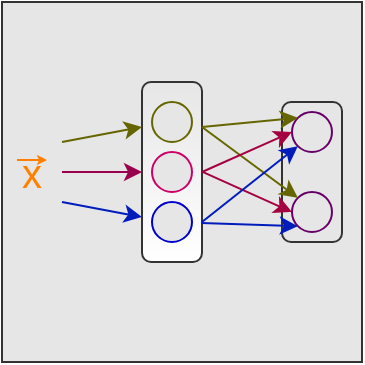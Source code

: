 <mxfile>
    <diagram id="TYUvzzvcd_C4oI1CKg6v" name="Page-3">
        <mxGraphModel dx="328" dy="163" grid="1" gridSize="10" guides="1" tooltips="1" connect="1" arrows="1" fold="1" page="1" pageScale="1" pageWidth="850" pageHeight="1100" math="0" shadow="0">
            <root>
                <mxCell id="4SqjLOZTPWpwS58K-sQQ-0"/>
                <mxCell id="4SqjLOZTPWpwS58K-sQQ-1" parent="4SqjLOZTPWpwS58K-sQQ-0"/>
                <mxCell id="ER6WUz3GG8Umfju1qKSZ-1" value="" style="whiteSpace=wrap;html=1;aspect=fixed;fontSize=20;fontColor=#FF8000;strokeColor=#333333;fillColor=#E6E6E6;gradientColor=none;" vertex="1" parent="4SqjLOZTPWpwS58K-sQQ-1">
                    <mxGeometry y="90" width="180" height="180" as="geometry"/>
                </mxCell>
                <mxCell id="ER6WUz3GG8Umfju1qKSZ-2" value="&lt;font color=&quot;#ff8000&quot;&gt;x&lt;/font&gt;" style="text;html=1;strokeColor=none;fillColor=none;align=center;verticalAlign=middle;whiteSpace=wrap;rounded=0;fontSize=20;" vertex="1" parent="4SqjLOZTPWpwS58K-sQQ-1">
                    <mxGeometry y="160" width="30" height="30" as="geometry"/>
                </mxCell>
                <mxCell id="ER6WUz3GG8Umfju1qKSZ-3" value="" style="endArrow=classic;html=1;fontSize=20;exitX=0.25;exitY=0;exitDx=0;exitDy=0;entryX=0.75;entryY=0;entryDx=0;entryDy=0;strokeColor=#FF8000;strokeWidth=1;startSize=6;jumpSize=6;endSize=2;" edge="1" parent="4SqjLOZTPWpwS58K-sQQ-1">
                    <mxGeometry width="50" height="50" relative="1" as="geometry">
                        <mxPoint x="7.5" y="169" as="sourcePoint"/>
                        <mxPoint x="22.5" y="169" as="targetPoint"/>
                    </mxGeometry>
                </mxCell>
                <mxCell id="ER6WUz3GG8Umfju1qKSZ-4" value="" style="endArrow=classic;html=1;fontSize=20;exitX=1;exitY=0.5;exitDx=0;exitDy=0;entryX=0;entryY=0.5;entryDx=0;entryDy=0;strokeColor=#99004D;" edge="1" parent="4SqjLOZTPWpwS58K-sQQ-1" source="ER6WUz3GG8Umfju1qKSZ-2" target="ER6WUz3GG8Umfju1qKSZ-5">
                    <mxGeometry width="50" height="50" relative="1" as="geometry">
                        <mxPoint x="110" y="210" as="sourcePoint"/>
                        <mxPoint x="60" y="175" as="targetPoint"/>
                    </mxGeometry>
                </mxCell>
                <mxCell id="ER6WUz3GG8Umfju1qKSZ-5" value="" style="rounded=1;whiteSpace=wrap;html=1;fontSize=20;strokeColor=#333333;fillColor=#E6E6E6;gradientColor=#ffffff;" vertex="1" parent="4SqjLOZTPWpwS58K-sQQ-1">
                    <mxGeometry x="70" y="130" width="30" height="90" as="geometry"/>
                </mxCell>
                <mxCell id="ER6WUz3GG8Umfju1qKSZ-6" value="" style="ellipse;whiteSpace=wrap;html=1;aspect=fixed;fontSize=20;strokeColor=#666600;fillColor=#E6E6E6;" vertex="1" parent="4SqjLOZTPWpwS58K-sQQ-1">
                    <mxGeometry x="75" y="140" width="20" height="20" as="geometry"/>
                </mxCell>
                <mxCell id="ER6WUz3GG8Umfju1qKSZ-7" value="" style="ellipse;whiteSpace=wrap;html=1;aspect=fixed;fontSize=20;strokeColor=#CC0066;fillColor=#E6E6E6;" vertex="1" parent="4SqjLOZTPWpwS58K-sQQ-1">
                    <mxGeometry x="75" y="165" width="20" height="20" as="geometry"/>
                </mxCell>
                <mxCell id="ER6WUz3GG8Umfju1qKSZ-8" value="" style="ellipse;whiteSpace=wrap;html=1;aspect=fixed;fontSize=20;strokeColor=#0000CC;fillColor=#E6E6E6;" vertex="1" parent="4SqjLOZTPWpwS58K-sQQ-1">
                    <mxGeometry x="75" y="190" width="20" height="20" as="geometry"/>
                </mxCell>
                <mxCell id="ER6WUz3GG8Umfju1qKSZ-9" value="" style="rounded=1;whiteSpace=wrap;html=1;fontSize=20;strokeColor=#333333;fillColor=#E6E6E6;" vertex="1" parent="4SqjLOZTPWpwS58K-sQQ-1">
                    <mxGeometry x="140" y="140" width="30" height="70" as="geometry"/>
                </mxCell>
                <mxCell id="ER6WUz3GG8Umfju1qKSZ-10" value="" style="ellipse;whiteSpace=wrap;html=1;aspect=fixed;fontSize=20;strokeColor=#660066;fillColor=#E6E6E6;" vertex="1" parent="4SqjLOZTPWpwS58K-sQQ-1">
                    <mxGeometry x="145" y="185" width="20" height="20" as="geometry"/>
                </mxCell>
                <mxCell id="ER6WUz3GG8Umfju1qKSZ-11" value="" style="endArrow=classic;html=1;fontSize=20;exitX=1;exitY=0.5;exitDx=0;exitDy=0;entryX=0;entryY=0.5;entryDx=0;entryDy=0;strokeColor=#A50040;fillColor=#d80073;" edge="1" parent="4SqjLOZTPWpwS58K-sQQ-1" target="ER6WUz3GG8Umfju1qKSZ-10">
                    <mxGeometry width="50" height="50" relative="1" as="geometry">
                        <mxPoint x="100" y="174.83" as="sourcePoint"/>
                        <mxPoint x="140" y="174.83" as="targetPoint"/>
                    </mxGeometry>
                </mxCell>
                <mxCell id="ER6WUz3GG8Umfju1qKSZ-12" value="" style="endArrow=classic;html=1;exitX=1;exitY=0;exitDx=0;exitDy=0;entryX=0;entryY=0.25;entryDx=0;entryDy=0;strokeColor=#666600;" edge="1" parent="4SqjLOZTPWpwS58K-sQQ-1" source="ER6WUz3GG8Umfju1qKSZ-2" target="ER6WUz3GG8Umfju1qKSZ-5">
                    <mxGeometry width="50" height="50" relative="1" as="geometry">
                        <mxPoint x="130" y="200" as="sourcePoint"/>
                        <mxPoint x="180" y="150" as="targetPoint"/>
                    </mxGeometry>
                </mxCell>
                <mxCell id="ER6WUz3GG8Umfju1qKSZ-14" value="" style="endArrow=classic;html=1;strokeColor=#001DBC;exitX=1;exitY=1;exitDx=0;exitDy=0;entryX=0;entryY=0.75;entryDx=0;entryDy=0;fillColor=#0050ef;" edge="1" parent="4SqjLOZTPWpwS58K-sQQ-1" source="ER6WUz3GG8Umfju1qKSZ-2" target="ER6WUz3GG8Umfju1qKSZ-5">
                    <mxGeometry width="50" height="50" relative="1" as="geometry">
                        <mxPoint x="130" y="200" as="sourcePoint"/>
                        <mxPoint x="180" y="150" as="targetPoint"/>
                    </mxGeometry>
                </mxCell>
                <mxCell id="ER6WUz3GG8Umfju1qKSZ-15" value="" style="endArrow=classic;html=1;strokeColor=#001DBC;exitX=0.989;exitY=0.784;exitDx=0;exitDy=0;exitPerimeter=0;fillColor=#0050ef;entryX=0;entryY=1;entryDx=0;entryDy=0;" edge="1" parent="4SqjLOZTPWpwS58K-sQQ-1" source="ER6WUz3GG8Umfju1qKSZ-5" target="ER6WUz3GG8Umfju1qKSZ-10">
                    <mxGeometry width="50" height="50" relative="1" as="geometry">
                        <mxPoint x="130" y="200" as="sourcePoint"/>
                        <mxPoint x="180" y="150" as="targetPoint"/>
                    </mxGeometry>
                </mxCell>
                <mxCell id="ER6WUz3GG8Umfju1qKSZ-16" value="" style="endArrow=classic;html=1;strokeColor=#666600;exitX=1;exitY=0.25;exitDx=0;exitDy=0;entryX=0;entryY=0;entryDx=0;entryDy=0;fillColor=#60a917;" edge="1" parent="4SqjLOZTPWpwS58K-sQQ-1" source="ER6WUz3GG8Umfju1qKSZ-5" target="ER6WUz3GG8Umfju1qKSZ-10">
                    <mxGeometry width="50" height="50" relative="1" as="geometry">
                        <mxPoint x="130" y="200" as="sourcePoint"/>
                        <mxPoint x="180" y="150" as="targetPoint"/>
                    </mxGeometry>
                </mxCell>
                <mxCell id="ER6WUz3GG8Umfju1qKSZ-18" value="" style="ellipse;whiteSpace=wrap;html=1;aspect=fixed;fontSize=20;strokeColor=#660066;fillColor=#E6E6E6;" vertex="1" parent="4SqjLOZTPWpwS58K-sQQ-1">
                    <mxGeometry x="145" y="145" width="20" height="20" as="geometry"/>
                </mxCell>
                <mxCell id="ER6WUz3GG8Umfju1qKSZ-19" value="" style="endArrow=classic;html=1;strokeColor=#666600;exitX=1;exitY=0.25;exitDx=0;exitDy=0;entryX=0;entryY=0;entryDx=0;entryDy=0;fillColor=#60a917;" edge="1" parent="4SqjLOZTPWpwS58K-sQQ-1" source="ER6WUz3GG8Umfju1qKSZ-5" target="ER6WUz3GG8Umfju1qKSZ-18">
                    <mxGeometry width="50" height="50" relative="1" as="geometry">
                        <mxPoint x="109.04" y="159.62" as="sourcePoint"/>
                        <mxPoint x="157.929" y="197.929" as="targetPoint"/>
                    </mxGeometry>
                </mxCell>
                <mxCell id="ER6WUz3GG8Umfju1qKSZ-20" value="" style="endArrow=classic;html=1;fontSize=20;exitX=1;exitY=0.5;exitDx=0;exitDy=0;entryX=0;entryY=0.5;entryDx=0;entryDy=0;strokeColor=#A50040;fillColor=#d80073;" edge="1" parent="4SqjLOZTPWpwS58K-sQQ-1" source="ER6WUz3GG8Umfju1qKSZ-5" target="ER6WUz3GG8Umfju1qKSZ-18">
                    <mxGeometry width="50" height="50" relative="1" as="geometry">
                        <mxPoint x="110" y="184.83" as="sourcePoint"/>
                        <mxPoint x="155" y="205" as="targetPoint"/>
                    </mxGeometry>
                </mxCell>
                <mxCell id="ER6WUz3GG8Umfju1qKSZ-21" value="" style="endArrow=classic;html=1;strokeColor=#001DBC;fillColor=#0050ef;entryX=0;entryY=1;entryDx=0;entryDy=0;" edge="1" parent="4SqjLOZTPWpwS58K-sQQ-1" target="ER6WUz3GG8Umfju1qKSZ-18">
                    <mxGeometry width="50" height="50" relative="1" as="geometry">
                        <mxPoint x="100" y="200" as="sourcePoint"/>
                        <mxPoint x="157.929" y="212.071" as="targetPoint"/>
                    </mxGeometry>
                </mxCell>
            </root>
        </mxGraphModel>
    </diagram>
</mxfile>